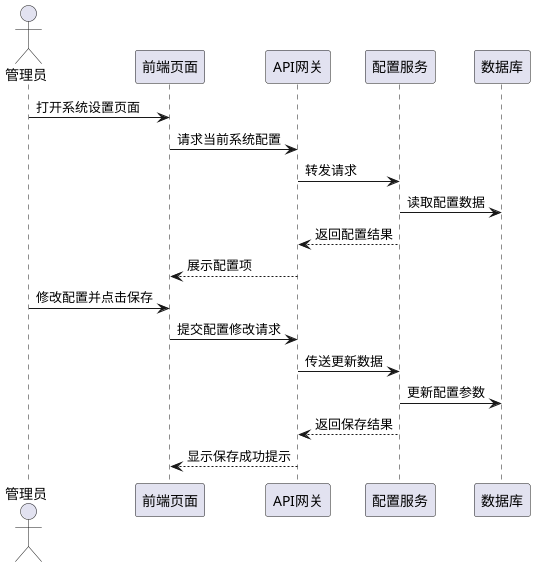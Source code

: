 @startuml
actor 管理员 as 管理员
participant "前端页面" as Frontend
participant "API网关" as APIGateway
participant "配置服务" as ConfigService
participant "数据库" as Database

管理员 -> Frontend : 打开系统设置页面
Frontend -> APIGateway : 请求当前系统配置
APIGateway -> ConfigService : 转发请求
ConfigService -> Database : 读取配置数据
ConfigService --> APIGateway : 返回配置结果
APIGateway --> Frontend : 展示配置项

管理员 -> Frontend : 修改配置并点击保存
Frontend -> APIGateway : 提交配置修改请求
APIGateway -> ConfigService : 传送更新数据
ConfigService -> Database : 更新配置参数
ConfigService --> APIGateway : 返回保存结果
APIGateway --> Frontend : 显示保存成功提示
@enduml
